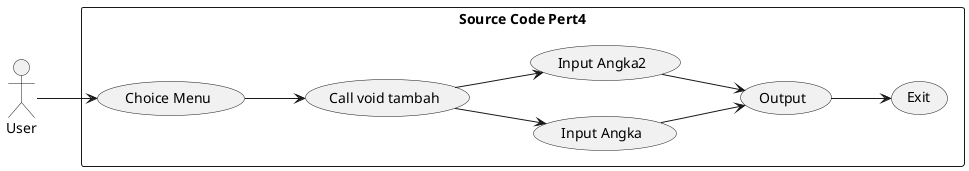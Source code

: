 @startuml Pert5

left to right direction

actor User as "User"

rectangle "Source Code Pert4" {
    usecase "Input Angka" as input
    usecase "Choice Menu" as menu
    usecase "Call void tambah" as tambah
    usecase "Input Angka2" as input2
    usecase "Output" as output
    usecase "Exit" as exit
}

User --> menu
menu --> tambah
tambah --> input
tambah --> input2
input --> output
input2 --> output
output --> exit

@enduml
